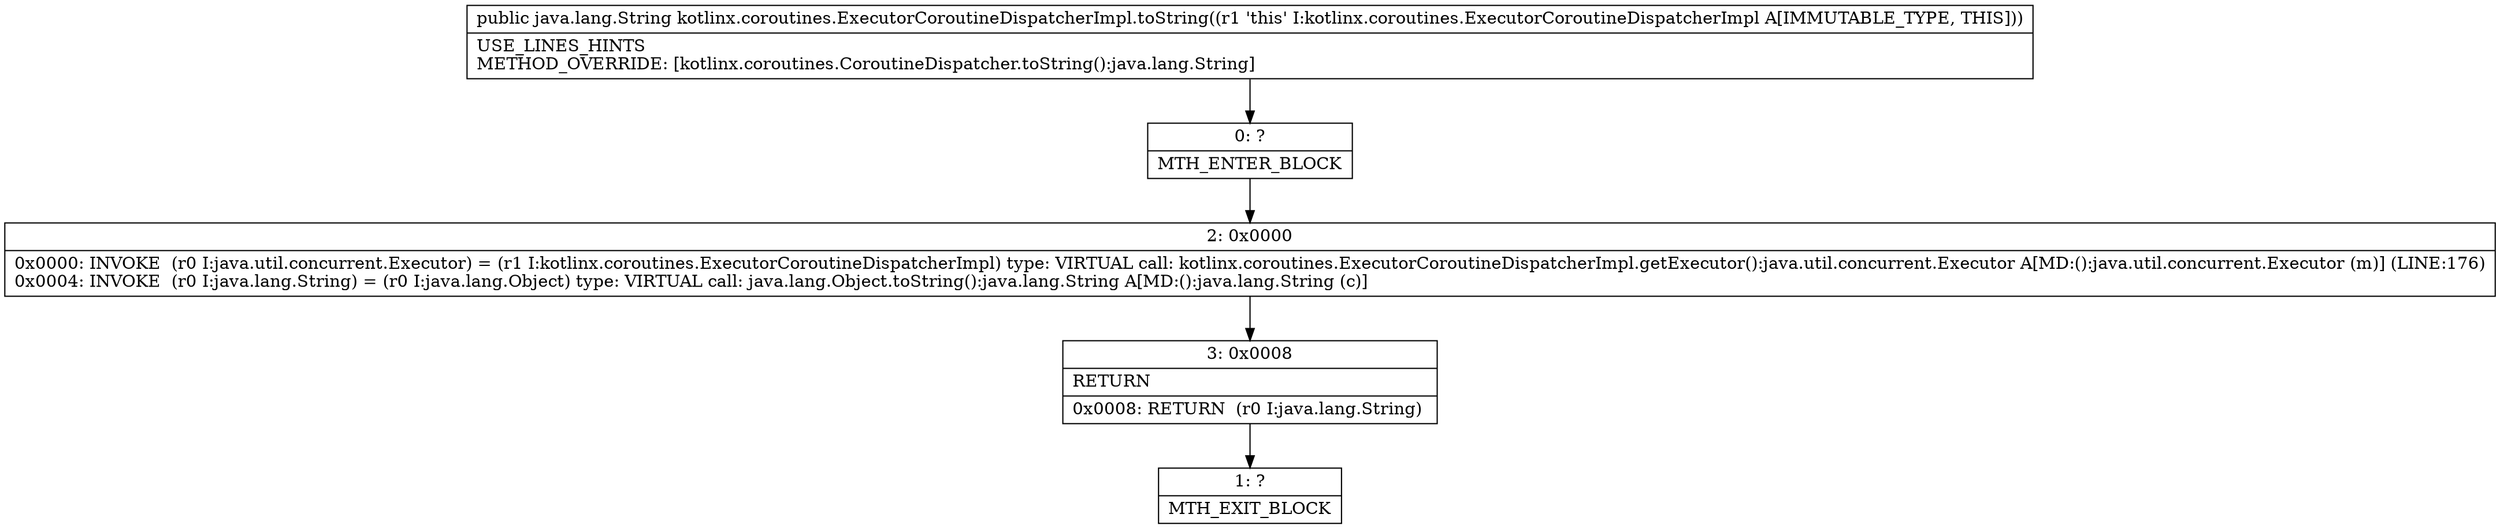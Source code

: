 digraph "CFG forkotlinx.coroutines.ExecutorCoroutineDispatcherImpl.toString()Ljava\/lang\/String;" {
Node_0 [shape=record,label="{0\:\ ?|MTH_ENTER_BLOCK\l}"];
Node_2 [shape=record,label="{2\:\ 0x0000|0x0000: INVOKE  (r0 I:java.util.concurrent.Executor) = (r1 I:kotlinx.coroutines.ExecutorCoroutineDispatcherImpl) type: VIRTUAL call: kotlinx.coroutines.ExecutorCoroutineDispatcherImpl.getExecutor():java.util.concurrent.Executor A[MD:():java.util.concurrent.Executor (m)] (LINE:176)\l0x0004: INVOKE  (r0 I:java.lang.String) = (r0 I:java.lang.Object) type: VIRTUAL call: java.lang.Object.toString():java.lang.String A[MD:():java.lang.String (c)]\l}"];
Node_3 [shape=record,label="{3\:\ 0x0008|RETURN\l|0x0008: RETURN  (r0 I:java.lang.String) \l}"];
Node_1 [shape=record,label="{1\:\ ?|MTH_EXIT_BLOCK\l}"];
MethodNode[shape=record,label="{public java.lang.String kotlinx.coroutines.ExecutorCoroutineDispatcherImpl.toString((r1 'this' I:kotlinx.coroutines.ExecutorCoroutineDispatcherImpl A[IMMUTABLE_TYPE, THIS]))  | USE_LINES_HINTS\lMETHOD_OVERRIDE: [kotlinx.coroutines.CoroutineDispatcher.toString():java.lang.String]\l}"];
MethodNode -> Node_0;Node_0 -> Node_2;
Node_2 -> Node_3;
Node_3 -> Node_1;
}

